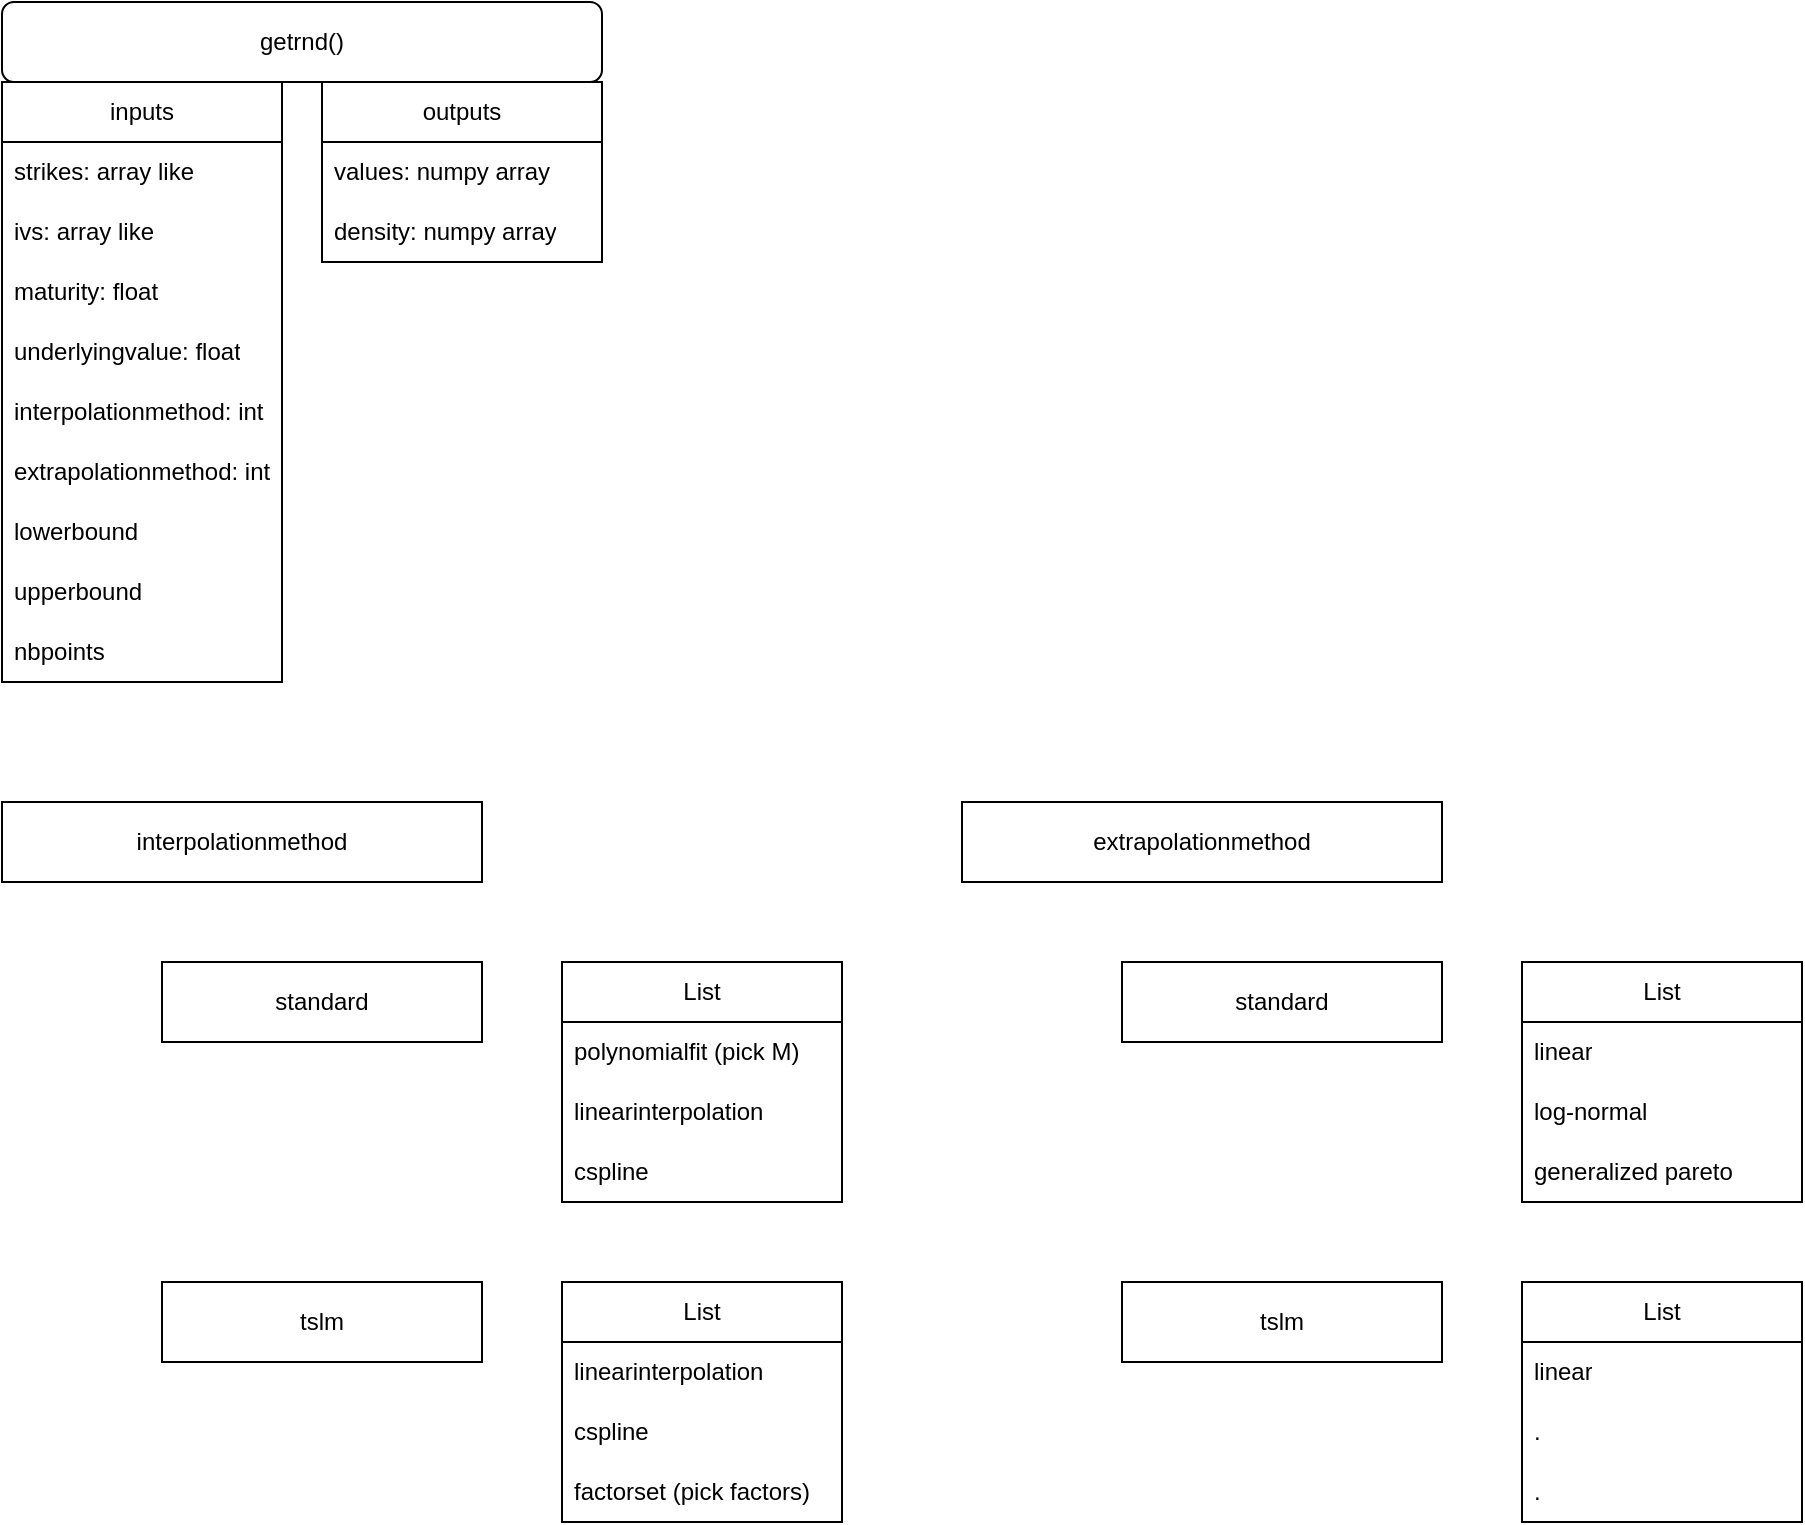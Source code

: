 <mxfile version="21.6.8" type="device">
  <diagram name="Page-1" id="_Deq-CgffR48TnZ--gHd">
    <mxGraphModel dx="1434" dy="836" grid="1" gridSize="10" guides="1" tooltips="1" connect="1" arrows="1" fold="1" page="1" pageScale="1" pageWidth="850" pageHeight="1100" math="0" shadow="0">
      <root>
        <mxCell id="0" />
        <mxCell id="1" parent="0" />
        <mxCell id="R18B5CqdQ-BdSrg-BHji-1" value="getrnd()" style="rounded=1;whiteSpace=wrap;html=1;" vertex="1" parent="1">
          <mxGeometry x="240" y="200" width="300" height="40" as="geometry" />
        </mxCell>
        <mxCell id="R18B5CqdQ-BdSrg-BHji-2" value="inputs" style="swimlane;fontStyle=0;childLayout=stackLayout;horizontal=1;startSize=30;horizontalStack=0;resizeParent=1;resizeParentMax=0;resizeLast=0;collapsible=1;marginBottom=0;whiteSpace=wrap;html=1;" vertex="1" parent="1">
          <mxGeometry x="240" y="240" width="140" height="300" as="geometry" />
        </mxCell>
        <mxCell id="R18B5CqdQ-BdSrg-BHji-3" value="strikes: array like" style="text;strokeColor=none;fillColor=none;align=left;verticalAlign=middle;spacingLeft=4;spacingRight=4;overflow=hidden;points=[[0,0.5],[1,0.5]];portConstraint=eastwest;rotatable=0;whiteSpace=wrap;html=1;" vertex="1" parent="R18B5CqdQ-BdSrg-BHji-2">
          <mxGeometry y="30" width="140" height="30" as="geometry" />
        </mxCell>
        <mxCell id="R18B5CqdQ-BdSrg-BHji-4" value="ivs: array like" style="text;strokeColor=none;fillColor=none;align=left;verticalAlign=middle;spacingLeft=4;spacingRight=4;overflow=hidden;points=[[0,0.5],[1,0.5]];portConstraint=eastwest;rotatable=0;whiteSpace=wrap;html=1;" vertex="1" parent="R18B5CqdQ-BdSrg-BHji-2">
          <mxGeometry y="60" width="140" height="30" as="geometry" />
        </mxCell>
        <mxCell id="R18B5CqdQ-BdSrg-BHji-5" value="maturity: float" style="text;strokeColor=none;fillColor=none;align=left;verticalAlign=middle;spacingLeft=4;spacingRight=4;overflow=hidden;points=[[0,0.5],[1,0.5]];portConstraint=eastwest;rotatable=0;whiteSpace=wrap;html=1;" vertex="1" parent="R18B5CqdQ-BdSrg-BHji-2">
          <mxGeometry y="90" width="140" height="30" as="geometry" />
        </mxCell>
        <mxCell id="R18B5CqdQ-BdSrg-BHji-24" value="underlyingvalue: float" style="text;strokeColor=none;fillColor=none;align=left;verticalAlign=middle;spacingLeft=4;spacingRight=4;overflow=hidden;points=[[0,0.5],[1,0.5]];portConstraint=eastwest;rotatable=0;whiteSpace=wrap;html=1;" vertex="1" parent="R18B5CqdQ-BdSrg-BHji-2">
          <mxGeometry y="120" width="140" height="30" as="geometry" />
        </mxCell>
        <mxCell id="R18B5CqdQ-BdSrg-BHji-6" value="interpolationmethod: int" style="text;strokeColor=none;fillColor=none;align=left;verticalAlign=middle;spacingLeft=4;spacingRight=4;overflow=hidden;points=[[0,0.5],[1,0.5]];portConstraint=eastwest;rotatable=0;whiteSpace=wrap;html=1;" vertex="1" parent="R18B5CqdQ-BdSrg-BHji-2">
          <mxGeometry y="150" width="140" height="30" as="geometry" />
        </mxCell>
        <mxCell id="R18B5CqdQ-BdSrg-BHji-7" value="extrapolationmethod: int" style="text;strokeColor=none;fillColor=none;align=left;verticalAlign=middle;spacingLeft=4;spacingRight=4;overflow=hidden;points=[[0,0.5],[1,0.5]];portConstraint=eastwest;rotatable=0;whiteSpace=wrap;html=1;" vertex="1" parent="R18B5CqdQ-BdSrg-BHji-2">
          <mxGeometry y="180" width="140" height="30" as="geometry" />
        </mxCell>
        <mxCell id="R18B5CqdQ-BdSrg-BHji-8" value="lowerbound" style="text;strokeColor=none;fillColor=none;align=left;verticalAlign=middle;spacingLeft=4;spacingRight=4;overflow=hidden;points=[[0,0.5],[1,0.5]];portConstraint=eastwest;rotatable=0;whiteSpace=wrap;html=1;" vertex="1" parent="R18B5CqdQ-BdSrg-BHji-2">
          <mxGeometry y="210" width="140" height="30" as="geometry" />
        </mxCell>
        <mxCell id="R18B5CqdQ-BdSrg-BHji-9" value="upperbound" style="text;strokeColor=none;fillColor=none;align=left;verticalAlign=middle;spacingLeft=4;spacingRight=4;overflow=hidden;points=[[0,0.5],[1,0.5]];portConstraint=eastwest;rotatable=0;whiteSpace=wrap;html=1;" vertex="1" parent="R18B5CqdQ-BdSrg-BHji-2">
          <mxGeometry y="240" width="140" height="30" as="geometry" />
        </mxCell>
        <mxCell id="R18B5CqdQ-BdSrg-BHji-10" value="nbpoints" style="text;strokeColor=none;fillColor=none;align=left;verticalAlign=middle;spacingLeft=4;spacingRight=4;overflow=hidden;points=[[0,0.5],[1,0.5]];portConstraint=eastwest;rotatable=0;whiteSpace=wrap;html=1;" vertex="1" parent="R18B5CqdQ-BdSrg-BHji-2">
          <mxGeometry y="270" width="140" height="30" as="geometry" />
        </mxCell>
        <mxCell id="R18B5CqdQ-BdSrg-BHji-11" value="outputs" style="swimlane;fontStyle=0;childLayout=stackLayout;horizontal=1;startSize=30;horizontalStack=0;resizeParent=1;resizeParentMax=0;resizeLast=0;collapsible=1;marginBottom=0;whiteSpace=wrap;html=1;" vertex="1" parent="1">
          <mxGeometry x="400" y="240" width="140" height="90" as="geometry" />
        </mxCell>
        <mxCell id="R18B5CqdQ-BdSrg-BHji-12" value="values: numpy array" style="text;strokeColor=none;fillColor=none;align=left;verticalAlign=middle;spacingLeft=4;spacingRight=4;overflow=hidden;points=[[0,0.5],[1,0.5]];portConstraint=eastwest;rotatable=0;whiteSpace=wrap;html=1;" vertex="1" parent="R18B5CqdQ-BdSrg-BHji-11">
          <mxGeometry y="30" width="140" height="30" as="geometry" />
        </mxCell>
        <mxCell id="R18B5CqdQ-BdSrg-BHji-13" value="density: numpy array" style="text;strokeColor=none;fillColor=none;align=left;verticalAlign=middle;spacingLeft=4;spacingRight=4;overflow=hidden;points=[[0,0.5],[1,0.5]];portConstraint=eastwest;rotatable=0;whiteSpace=wrap;html=1;" vertex="1" parent="R18B5CqdQ-BdSrg-BHji-11">
          <mxGeometry y="60" width="140" height="30" as="geometry" />
        </mxCell>
        <mxCell id="R18B5CqdQ-BdSrg-BHji-25" value="interpolationmethod" style="rounded=0;whiteSpace=wrap;html=1;" vertex="1" parent="1">
          <mxGeometry x="240" y="600" width="240" height="40" as="geometry" />
        </mxCell>
        <mxCell id="R18B5CqdQ-BdSrg-BHji-26" value="standard" style="rounded=0;whiteSpace=wrap;html=1;" vertex="1" parent="1">
          <mxGeometry x="320" y="680" width="160" height="40" as="geometry" />
        </mxCell>
        <mxCell id="R18B5CqdQ-BdSrg-BHji-27" value="tslm" style="rounded=0;whiteSpace=wrap;html=1;" vertex="1" parent="1">
          <mxGeometry x="320" y="840" width="160" height="40" as="geometry" />
        </mxCell>
        <mxCell id="R18B5CqdQ-BdSrg-BHji-28" value="List" style="swimlane;fontStyle=0;childLayout=stackLayout;horizontal=1;startSize=30;horizontalStack=0;resizeParent=1;resizeParentMax=0;resizeLast=0;collapsible=1;marginBottom=0;whiteSpace=wrap;html=1;" vertex="1" parent="1">
          <mxGeometry x="520" y="680" width="140" height="120" as="geometry" />
        </mxCell>
        <mxCell id="R18B5CqdQ-BdSrg-BHji-29" value="polynomialfit (pick M)" style="text;strokeColor=none;fillColor=none;align=left;verticalAlign=middle;spacingLeft=4;spacingRight=4;overflow=hidden;points=[[0,0.5],[1,0.5]];portConstraint=eastwest;rotatable=0;whiteSpace=wrap;html=1;" vertex="1" parent="R18B5CqdQ-BdSrg-BHji-28">
          <mxGeometry y="30" width="140" height="30" as="geometry" />
        </mxCell>
        <mxCell id="R18B5CqdQ-BdSrg-BHji-30" value="linearinterpolation" style="text;strokeColor=none;fillColor=none;align=left;verticalAlign=middle;spacingLeft=4;spacingRight=4;overflow=hidden;points=[[0,0.5],[1,0.5]];portConstraint=eastwest;rotatable=0;whiteSpace=wrap;html=1;" vertex="1" parent="R18B5CqdQ-BdSrg-BHji-28">
          <mxGeometry y="60" width="140" height="30" as="geometry" />
        </mxCell>
        <mxCell id="R18B5CqdQ-BdSrg-BHji-31" value="cspline" style="text;strokeColor=none;fillColor=none;align=left;verticalAlign=middle;spacingLeft=4;spacingRight=4;overflow=hidden;points=[[0,0.5],[1,0.5]];portConstraint=eastwest;rotatable=0;whiteSpace=wrap;html=1;" vertex="1" parent="R18B5CqdQ-BdSrg-BHji-28">
          <mxGeometry y="90" width="140" height="30" as="geometry" />
        </mxCell>
        <mxCell id="R18B5CqdQ-BdSrg-BHji-32" value="List" style="swimlane;fontStyle=0;childLayout=stackLayout;horizontal=1;startSize=30;horizontalStack=0;resizeParent=1;resizeParentMax=0;resizeLast=0;collapsible=1;marginBottom=0;whiteSpace=wrap;html=1;" vertex="1" parent="1">
          <mxGeometry x="520" y="840" width="140" height="120" as="geometry" />
        </mxCell>
        <mxCell id="R18B5CqdQ-BdSrg-BHji-33" value="linearinterpolation" style="text;strokeColor=none;fillColor=none;align=left;verticalAlign=middle;spacingLeft=4;spacingRight=4;overflow=hidden;points=[[0,0.5],[1,0.5]];portConstraint=eastwest;rotatable=0;whiteSpace=wrap;html=1;" vertex="1" parent="R18B5CqdQ-BdSrg-BHji-32">
          <mxGeometry y="30" width="140" height="30" as="geometry" />
        </mxCell>
        <mxCell id="R18B5CqdQ-BdSrg-BHji-34" value="cspline" style="text;strokeColor=none;fillColor=none;align=left;verticalAlign=middle;spacingLeft=4;spacingRight=4;overflow=hidden;points=[[0,0.5],[1,0.5]];portConstraint=eastwest;rotatable=0;whiteSpace=wrap;html=1;" vertex="1" parent="R18B5CqdQ-BdSrg-BHji-32">
          <mxGeometry y="60" width="140" height="30" as="geometry" />
        </mxCell>
        <mxCell id="R18B5CqdQ-BdSrg-BHji-35" value="factorset (pick factors)" style="text;strokeColor=none;fillColor=none;align=left;verticalAlign=middle;spacingLeft=4;spacingRight=4;overflow=hidden;points=[[0,0.5],[1,0.5]];portConstraint=eastwest;rotatable=0;whiteSpace=wrap;html=1;" vertex="1" parent="R18B5CqdQ-BdSrg-BHji-32">
          <mxGeometry y="90" width="140" height="30" as="geometry" />
        </mxCell>
        <mxCell id="R18B5CqdQ-BdSrg-BHji-36" value="extrapolationmethod" style="rounded=0;whiteSpace=wrap;html=1;" vertex="1" parent="1">
          <mxGeometry x="720" y="600" width="240" height="40" as="geometry" />
        </mxCell>
        <mxCell id="R18B5CqdQ-BdSrg-BHji-37" value="standard" style="rounded=0;whiteSpace=wrap;html=1;" vertex="1" parent="1">
          <mxGeometry x="800" y="680" width="160" height="40" as="geometry" />
        </mxCell>
        <mxCell id="R18B5CqdQ-BdSrg-BHji-38" value="tslm" style="rounded=0;whiteSpace=wrap;html=1;" vertex="1" parent="1">
          <mxGeometry x="800" y="840" width="160" height="40" as="geometry" />
        </mxCell>
        <mxCell id="R18B5CqdQ-BdSrg-BHji-39" value="List" style="swimlane;fontStyle=0;childLayout=stackLayout;horizontal=1;startSize=30;horizontalStack=0;resizeParent=1;resizeParentMax=0;resizeLast=0;collapsible=1;marginBottom=0;whiteSpace=wrap;html=1;" vertex="1" parent="1">
          <mxGeometry x="1000" y="680" width="140" height="120" as="geometry" />
        </mxCell>
        <mxCell id="R18B5CqdQ-BdSrg-BHji-40" value="linear" style="text;strokeColor=none;fillColor=none;align=left;verticalAlign=middle;spacingLeft=4;spacingRight=4;overflow=hidden;points=[[0,0.5],[1,0.5]];portConstraint=eastwest;rotatable=0;whiteSpace=wrap;html=1;" vertex="1" parent="R18B5CqdQ-BdSrg-BHji-39">
          <mxGeometry y="30" width="140" height="30" as="geometry" />
        </mxCell>
        <mxCell id="R18B5CqdQ-BdSrg-BHji-41" value="log-normal" style="text;strokeColor=none;fillColor=none;align=left;verticalAlign=middle;spacingLeft=4;spacingRight=4;overflow=hidden;points=[[0,0.5],[1,0.5]];portConstraint=eastwest;rotatable=0;whiteSpace=wrap;html=1;" vertex="1" parent="R18B5CqdQ-BdSrg-BHji-39">
          <mxGeometry y="60" width="140" height="30" as="geometry" />
        </mxCell>
        <mxCell id="R18B5CqdQ-BdSrg-BHji-42" value="generalized pareto" style="text;strokeColor=none;fillColor=none;align=left;verticalAlign=middle;spacingLeft=4;spacingRight=4;overflow=hidden;points=[[0,0.5],[1,0.5]];portConstraint=eastwest;rotatable=0;whiteSpace=wrap;html=1;" vertex="1" parent="R18B5CqdQ-BdSrg-BHji-39">
          <mxGeometry y="90" width="140" height="30" as="geometry" />
        </mxCell>
        <mxCell id="R18B5CqdQ-BdSrg-BHji-43" value="List" style="swimlane;fontStyle=0;childLayout=stackLayout;horizontal=1;startSize=30;horizontalStack=0;resizeParent=1;resizeParentMax=0;resizeLast=0;collapsible=1;marginBottom=0;whiteSpace=wrap;html=1;" vertex="1" parent="1">
          <mxGeometry x="1000" y="840" width="140" height="120" as="geometry" />
        </mxCell>
        <mxCell id="R18B5CqdQ-BdSrg-BHji-44" value="linear" style="text;strokeColor=none;fillColor=none;align=left;verticalAlign=middle;spacingLeft=4;spacingRight=4;overflow=hidden;points=[[0,0.5],[1,0.5]];portConstraint=eastwest;rotatable=0;whiteSpace=wrap;html=1;" vertex="1" parent="R18B5CqdQ-BdSrg-BHji-43">
          <mxGeometry y="30" width="140" height="30" as="geometry" />
        </mxCell>
        <mxCell id="R18B5CqdQ-BdSrg-BHji-45" value="." style="text;strokeColor=none;fillColor=none;align=left;verticalAlign=middle;spacingLeft=4;spacingRight=4;overflow=hidden;points=[[0,0.5],[1,0.5]];portConstraint=eastwest;rotatable=0;whiteSpace=wrap;html=1;" vertex="1" parent="R18B5CqdQ-BdSrg-BHji-43">
          <mxGeometry y="60" width="140" height="30" as="geometry" />
        </mxCell>
        <mxCell id="R18B5CqdQ-BdSrg-BHji-46" value="." style="text;strokeColor=none;fillColor=none;align=left;verticalAlign=middle;spacingLeft=4;spacingRight=4;overflow=hidden;points=[[0,0.5],[1,0.5]];portConstraint=eastwest;rotatable=0;whiteSpace=wrap;html=1;" vertex="1" parent="R18B5CqdQ-BdSrg-BHji-43">
          <mxGeometry y="90" width="140" height="30" as="geometry" />
        </mxCell>
      </root>
    </mxGraphModel>
  </diagram>
</mxfile>
